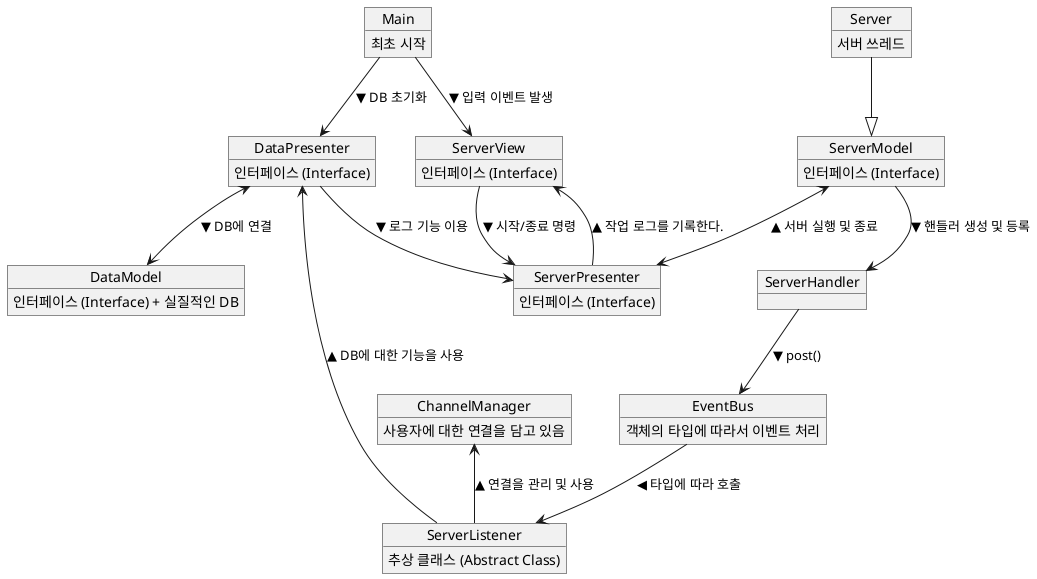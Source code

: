 @startuml

object Main
object ServerPresenter
object ServerModel
object ServerView
object Server
object ServerHandler
object EventBus
object ServerListener

object DataPresenter
object DataModel
object ChannelManager

Main : 최초 시작
EventBus : 객체의 타입에 따라서 이벤트 처리
ServerPresenter : 인터페이스 (Interface)
ServerView : 인터페이스 (Interface)
ServerModel : 인터페이스 (Interface)
DataPresenter : 인터페이스 (Interface)
DataModel : 인터페이스 (Interface) + 실질적인 DB
ServerListener : 추상 클래스 (Abstract Class)
Server : 서버 쓰레드
ChannelManager : 사용자에 대한 연결을 담고 있음


Server --|> ServerModel

Main --> ServerView : ▼ 입력 이벤트 발생
Main --> DataPresenter : ▼ DB 초기화

ServerView <-- ServerPresenter : ▲ 작업 로그를 기록한다.
ServerView --> ServerPresenter : ▼ 시작/종료 명령
ServerModel <--> ServerPresenter : ▲ 서버 실행 및 종료
ServerModel --> ServerHandler : ▼ 핸들러 생성 및 등록

DataPresenter <--> DataModel : ▼ DB에 연결
DataPresenter --> ServerPresenter : ▼ 로그 기능 이용

ServerHandler --> EventBus : ▼ post()
EventBus --> ServerListener : ◀ 타입에 따라 호출
DataPresenter <-- ServerListener : ▲ DB에 대한 기능을 사용
ChannelManager <-- ServerListener : ▲ 연결을 관리 및 사용
@enduml
